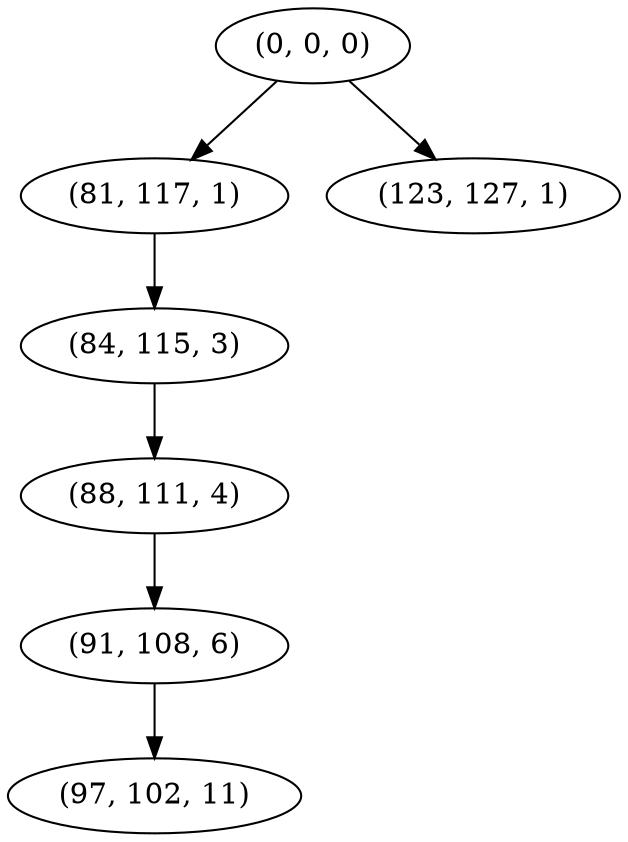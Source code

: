 digraph tree {
    "(0, 0, 0)";
    "(81, 117, 1)";
    "(84, 115, 3)";
    "(88, 111, 4)";
    "(91, 108, 6)";
    "(97, 102, 11)";
    "(123, 127, 1)";
    "(0, 0, 0)" -> "(81, 117, 1)";
    "(0, 0, 0)" -> "(123, 127, 1)";
    "(81, 117, 1)" -> "(84, 115, 3)";
    "(84, 115, 3)" -> "(88, 111, 4)";
    "(88, 111, 4)" -> "(91, 108, 6)";
    "(91, 108, 6)" -> "(97, 102, 11)";
}
